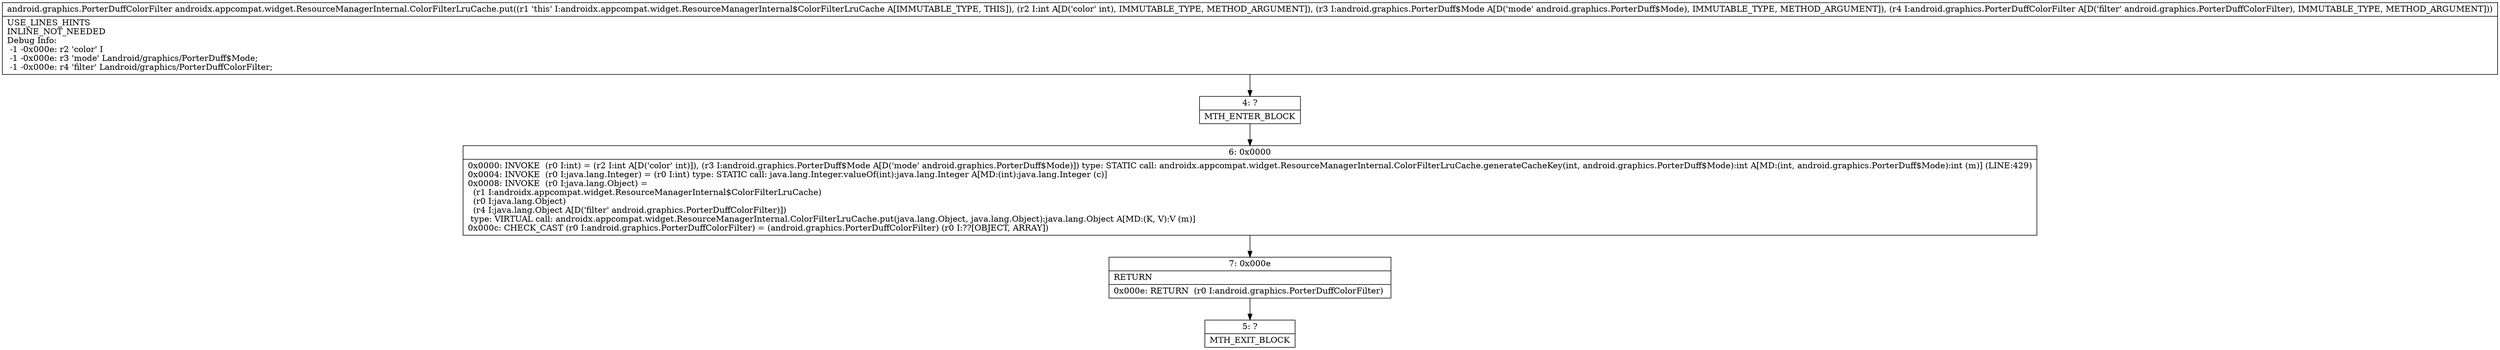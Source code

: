 digraph "CFG forandroidx.appcompat.widget.ResourceManagerInternal.ColorFilterLruCache.put(ILandroid\/graphics\/PorterDuff$Mode;Landroid\/graphics\/PorterDuffColorFilter;)Landroid\/graphics\/PorterDuffColorFilter;" {
Node_4 [shape=record,label="{4\:\ ?|MTH_ENTER_BLOCK\l}"];
Node_6 [shape=record,label="{6\:\ 0x0000|0x0000: INVOKE  (r0 I:int) = (r2 I:int A[D('color' int)]), (r3 I:android.graphics.PorterDuff$Mode A[D('mode' android.graphics.PorterDuff$Mode)]) type: STATIC call: androidx.appcompat.widget.ResourceManagerInternal.ColorFilterLruCache.generateCacheKey(int, android.graphics.PorterDuff$Mode):int A[MD:(int, android.graphics.PorterDuff$Mode):int (m)] (LINE:429)\l0x0004: INVOKE  (r0 I:java.lang.Integer) = (r0 I:int) type: STATIC call: java.lang.Integer.valueOf(int):java.lang.Integer A[MD:(int):java.lang.Integer (c)]\l0x0008: INVOKE  (r0 I:java.lang.Object) = \l  (r1 I:androidx.appcompat.widget.ResourceManagerInternal$ColorFilterLruCache)\l  (r0 I:java.lang.Object)\l  (r4 I:java.lang.Object A[D('filter' android.graphics.PorterDuffColorFilter)])\l type: VIRTUAL call: androidx.appcompat.widget.ResourceManagerInternal.ColorFilterLruCache.put(java.lang.Object, java.lang.Object):java.lang.Object A[MD:(K, V):V (m)]\l0x000c: CHECK_CAST (r0 I:android.graphics.PorterDuffColorFilter) = (android.graphics.PorterDuffColorFilter) (r0 I:??[OBJECT, ARRAY]) \l}"];
Node_7 [shape=record,label="{7\:\ 0x000e|RETURN\l|0x000e: RETURN  (r0 I:android.graphics.PorterDuffColorFilter) \l}"];
Node_5 [shape=record,label="{5\:\ ?|MTH_EXIT_BLOCK\l}"];
MethodNode[shape=record,label="{android.graphics.PorterDuffColorFilter androidx.appcompat.widget.ResourceManagerInternal.ColorFilterLruCache.put((r1 'this' I:androidx.appcompat.widget.ResourceManagerInternal$ColorFilterLruCache A[IMMUTABLE_TYPE, THIS]), (r2 I:int A[D('color' int), IMMUTABLE_TYPE, METHOD_ARGUMENT]), (r3 I:android.graphics.PorterDuff$Mode A[D('mode' android.graphics.PorterDuff$Mode), IMMUTABLE_TYPE, METHOD_ARGUMENT]), (r4 I:android.graphics.PorterDuffColorFilter A[D('filter' android.graphics.PorterDuffColorFilter), IMMUTABLE_TYPE, METHOD_ARGUMENT]))  | USE_LINES_HINTS\lINLINE_NOT_NEEDED\lDebug Info:\l  \-1 \-0x000e: r2 'color' I\l  \-1 \-0x000e: r3 'mode' Landroid\/graphics\/PorterDuff$Mode;\l  \-1 \-0x000e: r4 'filter' Landroid\/graphics\/PorterDuffColorFilter;\l}"];
MethodNode -> Node_4;Node_4 -> Node_6;
Node_6 -> Node_7;
Node_7 -> Node_5;
}

